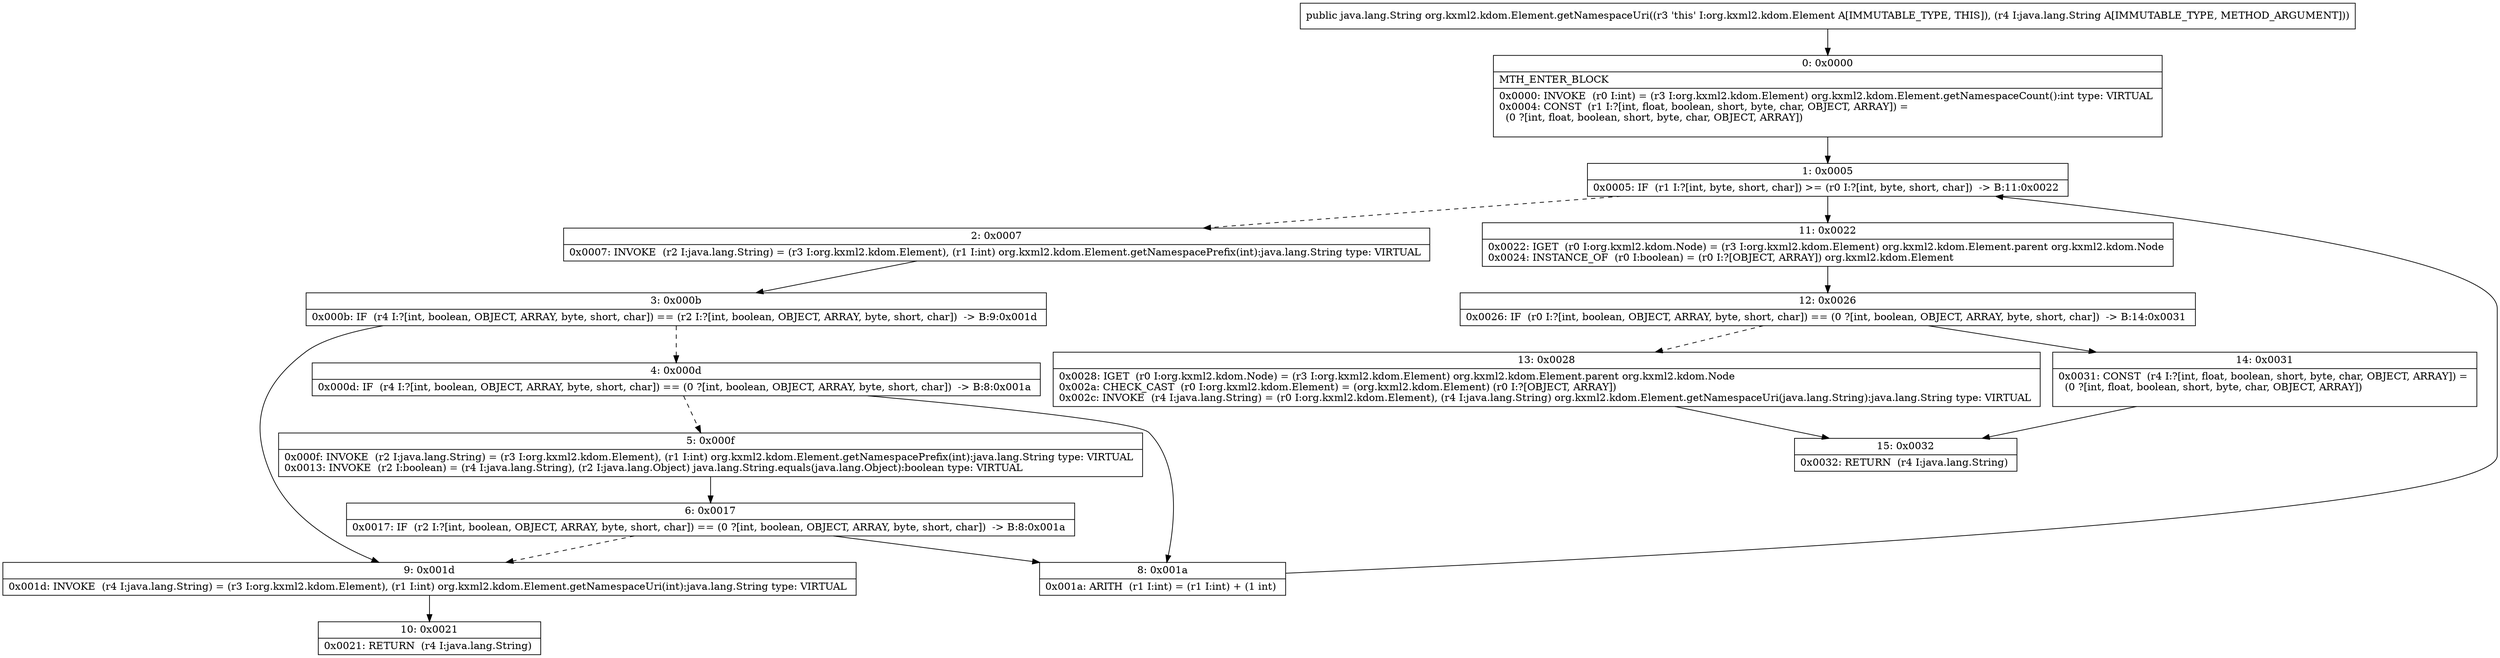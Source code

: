 digraph "CFG fororg.kxml2.kdom.Element.getNamespaceUri(Ljava\/lang\/String;)Ljava\/lang\/String;" {
Node_0 [shape=record,label="{0\:\ 0x0000|MTH_ENTER_BLOCK\l|0x0000: INVOKE  (r0 I:int) = (r3 I:org.kxml2.kdom.Element) org.kxml2.kdom.Element.getNamespaceCount():int type: VIRTUAL \l0x0004: CONST  (r1 I:?[int, float, boolean, short, byte, char, OBJECT, ARRAY]) = \l  (0 ?[int, float, boolean, short, byte, char, OBJECT, ARRAY])\l \l}"];
Node_1 [shape=record,label="{1\:\ 0x0005|0x0005: IF  (r1 I:?[int, byte, short, char]) \>= (r0 I:?[int, byte, short, char])  \-\> B:11:0x0022 \l}"];
Node_2 [shape=record,label="{2\:\ 0x0007|0x0007: INVOKE  (r2 I:java.lang.String) = (r3 I:org.kxml2.kdom.Element), (r1 I:int) org.kxml2.kdom.Element.getNamespacePrefix(int):java.lang.String type: VIRTUAL \l}"];
Node_3 [shape=record,label="{3\:\ 0x000b|0x000b: IF  (r4 I:?[int, boolean, OBJECT, ARRAY, byte, short, char]) == (r2 I:?[int, boolean, OBJECT, ARRAY, byte, short, char])  \-\> B:9:0x001d \l}"];
Node_4 [shape=record,label="{4\:\ 0x000d|0x000d: IF  (r4 I:?[int, boolean, OBJECT, ARRAY, byte, short, char]) == (0 ?[int, boolean, OBJECT, ARRAY, byte, short, char])  \-\> B:8:0x001a \l}"];
Node_5 [shape=record,label="{5\:\ 0x000f|0x000f: INVOKE  (r2 I:java.lang.String) = (r3 I:org.kxml2.kdom.Element), (r1 I:int) org.kxml2.kdom.Element.getNamespacePrefix(int):java.lang.String type: VIRTUAL \l0x0013: INVOKE  (r2 I:boolean) = (r4 I:java.lang.String), (r2 I:java.lang.Object) java.lang.String.equals(java.lang.Object):boolean type: VIRTUAL \l}"];
Node_6 [shape=record,label="{6\:\ 0x0017|0x0017: IF  (r2 I:?[int, boolean, OBJECT, ARRAY, byte, short, char]) == (0 ?[int, boolean, OBJECT, ARRAY, byte, short, char])  \-\> B:8:0x001a \l}"];
Node_8 [shape=record,label="{8\:\ 0x001a|0x001a: ARITH  (r1 I:int) = (r1 I:int) + (1 int) \l}"];
Node_9 [shape=record,label="{9\:\ 0x001d|0x001d: INVOKE  (r4 I:java.lang.String) = (r3 I:org.kxml2.kdom.Element), (r1 I:int) org.kxml2.kdom.Element.getNamespaceUri(int):java.lang.String type: VIRTUAL \l}"];
Node_10 [shape=record,label="{10\:\ 0x0021|0x0021: RETURN  (r4 I:java.lang.String) \l}"];
Node_11 [shape=record,label="{11\:\ 0x0022|0x0022: IGET  (r0 I:org.kxml2.kdom.Node) = (r3 I:org.kxml2.kdom.Element) org.kxml2.kdom.Element.parent org.kxml2.kdom.Node \l0x0024: INSTANCE_OF  (r0 I:boolean) = (r0 I:?[OBJECT, ARRAY]) org.kxml2.kdom.Element \l}"];
Node_12 [shape=record,label="{12\:\ 0x0026|0x0026: IF  (r0 I:?[int, boolean, OBJECT, ARRAY, byte, short, char]) == (0 ?[int, boolean, OBJECT, ARRAY, byte, short, char])  \-\> B:14:0x0031 \l}"];
Node_13 [shape=record,label="{13\:\ 0x0028|0x0028: IGET  (r0 I:org.kxml2.kdom.Node) = (r3 I:org.kxml2.kdom.Element) org.kxml2.kdom.Element.parent org.kxml2.kdom.Node \l0x002a: CHECK_CAST  (r0 I:org.kxml2.kdom.Element) = (org.kxml2.kdom.Element) (r0 I:?[OBJECT, ARRAY]) \l0x002c: INVOKE  (r4 I:java.lang.String) = (r0 I:org.kxml2.kdom.Element), (r4 I:java.lang.String) org.kxml2.kdom.Element.getNamespaceUri(java.lang.String):java.lang.String type: VIRTUAL \l}"];
Node_14 [shape=record,label="{14\:\ 0x0031|0x0031: CONST  (r4 I:?[int, float, boolean, short, byte, char, OBJECT, ARRAY]) = \l  (0 ?[int, float, boolean, short, byte, char, OBJECT, ARRAY])\l \l}"];
Node_15 [shape=record,label="{15\:\ 0x0032|0x0032: RETURN  (r4 I:java.lang.String) \l}"];
MethodNode[shape=record,label="{public java.lang.String org.kxml2.kdom.Element.getNamespaceUri((r3 'this' I:org.kxml2.kdom.Element A[IMMUTABLE_TYPE, THIS]), (r4 I:java.lang.String A[IMMUTABLE_TYPE, METHOD_ARGUMENT])) }"];
MethodNode -> Node_0;
Node_0 -> Node_1;
Node_1 -> Node_2[style=dashed];
Node_1 -> Node_11;
Node_2 -> Node_3;
Node_3 -> Node_4[style=dashed];
Node_3 -> Node_9;
Node_4 -> Node_5[style=dashed];
Node_4 -> Node_8;
Node_5 -> Node_6;
Node_6 -> Node_8;
Node_6 -> Node_9[style=dashed];
Node_8 -> Node_1;
Node_9 -> Node_10;
Node_11 -> Node_12;
Node_12 -> Node_13[style=dashed];
Node_12 -> Node_14;
Node_13 -> Node_15;
Node_14 -> Node_15;
}


